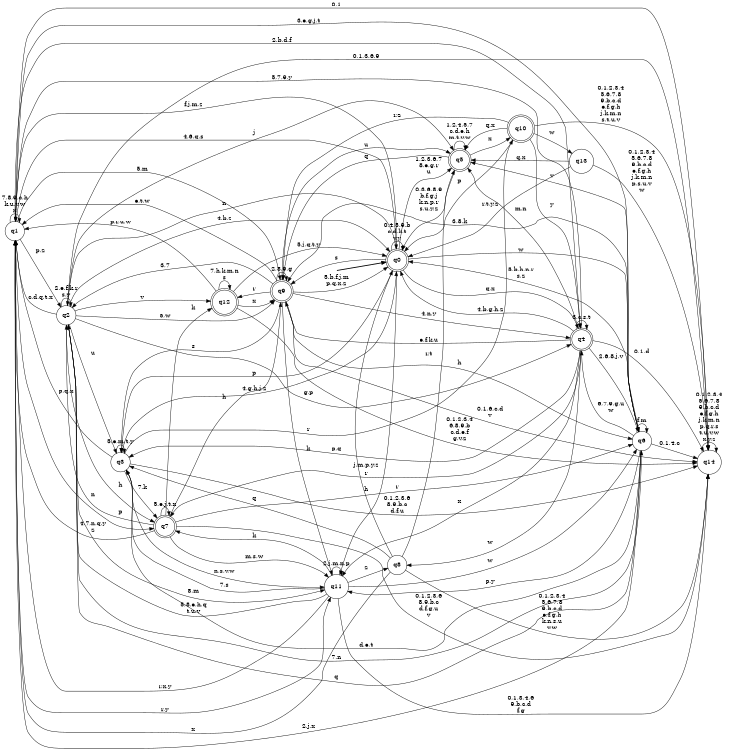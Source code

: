digraph BlueStar {
__start0 [style = invis, shape = none, label = "", width = 0, height = 0];

rankdir=LR;
size="8,5";

s0 [style="rounded,filled", color="black", fillcolor="white" shape="doublecircle", label="q0"];
s1 [style="filled", color="black", fillcolor="white" shape="circle", label="q1"];
s2 [style="filled", color="black", fillcolor="white" shape="circle", label="q2"];
s3 [style="filled", color="black", fillcolor="white" shape="circle", label="q3"];
s4 [style="rounded,filled", color="black", fillcolor="white" shape="doublecircle", label="q4"];
s5 [style="rounded,filled", color="black", fillcolor="white" shape="doublecircle", label="q5"];
s6 [style="filled", color="black", fillcolor="white" shape="circle", label="q6"];
s7 [style="rounded,filled", color="black", fillcolor="white" shape="doublecircle", label="q7"];
s8 [style="filled", color="black", fillcolor="white" shape="circle", label="q8"];
s9 [style="rounded,filled", color="black", fillcolor="white" shape="doublecircle", label="q9"];
s10 [style="rounded,filled", color="black", fillcolor="white" shape="doublecircle", label="q10"];
s11 [style="filled", color="black", fillcolor="white" shape="circle", label="q11"];
s12 [style="rounded,filled", color="black", fillcolor="white" shape="doublecircle", label="q12"];
s13 [style="filled", color="black", fillcolor="white" shape="circle", label="q13"];
s14 [style="filled", color="black", fillcolor="white" shape="circle", label="q14"];
subgraph cluster_main { 
	graph [pad=".75", ranksep="0.15", nodesep="0.15"];
	 style=invis; 
	__start0 -> s0 [penwidth=2];
}
s0 -> s0 [label="0,4,5,9,b\nc,d,k,t\nv,y"];
s0 -> s1 [label="f,j,m,z"];
s0 -> s2 [label="n"];
s0 -> s3 [label="p"];
s0 -> s4 [label="q,x"];
s0 -> s5 [label="1,2,3,6,7\n8,e,g,r\nu"];
s0 -> s6 [label="w"];
s0 -> s9 [label="s"];
s0 -> s11 [label="h"];
s1 -> s0 [label="4,6,q,s"];
s1 -> s1 [label="7,8,9,c,h\nk,u,v,w\nx"];
s1 -> s2 [label="p,z"];
s1 -> s4 [label="2,b,d,f"];
s1 -> s6 [label="3,e,g,j,t"];
s1 -> s7 [label="n"];
s1 -> s9 [label="5,m"];
s1 -> s11 [label="r,y"];
s1 -> s14 [label="0,1"];
s2 -> s0 [label="4,b,z"];
s2 -> s1 [label="c,d,q,t,x"];
s2 -> s2 [label="2,e,f,k,r\ns,y"];
s2 -> s3 [label="u"];
s2 -> s4 [label="g,p"];
s2 -> s5 [label="j"];
s2 -> s6 [label="7,n"];
s2 -> s7 [label="h"];
s2 -> s9 [label="5,w"];
s2 -> s11 [label="8,m"];
s2 -> s12 [label="v"];
s2 -> s14 [label="0,1,3,6,9"];
s3 -> s0 [label="4,g,h,j,z"];
s3 -> s1 [label="p,q,x"];
s3 -> s3 [label="5,e,m,t,y"];
s3 -> s7 [label="7,k"];
s3 -> s10 [label="r"];
s3 -> s11 [label="n,s,v,w"];
s3 -> s14 [label="0,1,2,3,6\n8,9,b,c\nd,f,u"];
s4 -> s0 [label="4,b,g,h,z"];
s4 -> s1 [label="5,7,9,y"];
s4 -> s3 [label="p,q"];
s4 -> s4 [label="3,c,s,t"];
s4 -> s5 [label="m,n"];
s4 -> s6 [label="2,6,8,j,v"];
s4 -> s7 [label="r"];
s4 -> s8 [label="w"];
s4 -> s9 [label="e,f,k,u"];
s4 -> s11 [label="x"];
s4 -> s14 [label="0,1,d"];
s5 -> s0 [label="0,3,6,8,9\nb,f,g,j\nk,n,p,r\ns,u,y,z"];
s5 -> s5 [label="1,2,4,5,7\nc,d,e,h\nm,t,v,w"];
s5 -> s9 [label="q"];
s5 -> s10 [label="x"];
s6 -> s0 [label="5,b,h,n,r\ns,z"];
s6 -> s1 [label="2,j,x"];
s6 -> s2 [label="q"];
s6 -> s3 [label="d,e,t"];
s6 -> s4 [label="6,7,9,g,u\nw"];
s6 -> s5 [label="v"];
s6 -> s6 [label="f,m"];
s6 -> s9 [label="3,8,k"];
s6 -> s11 [label="p,y"];
s6 -> s14 [label="0,1,4,c"];
s7 -> s1 [label="4,7,n,q,y\nz"];
s7 -> s2 [label="p"];
s7 -> s6 [label="r"];
s7 -> s7 [label="5,e,j,t,x"];
s7 -> s9 [label="h"];
s7 -> s11 [label="m,s,w"];
s7 -> s12 [label="k"];
s7 -> s14 [label="0,1,2,3,6\n8,9,b,c\nd,f,g,u\nv"];
s8 -> s0 [label="j,m,p,y,z"];
s8 -> s1 [label="x"];
s8 -> s3 [label="q"];
s8 -> s5 [label="r,t"];
s8 -> s14 [label="0,1,2,3,4\n5,6,7,8\n9,b,c,d\ne,f,g,h\nk,n,s,u\nv,w"];
s9 -> s0 [label="5,b,f,j,m\np,q,x,z"];
s9 -> s1 [label="e,t,w"];
s9 -> s2 [label="3,7"];
s9 -> s3 [label="s"];
s9 -> s4 [label="4,n,y"];
s9 -> s5 [label="u"];
s9 -> s6 [label="h"];
s9 -> s9 [label="2,8,9,g"];
s9 -> s11 [label="k"];
s9 -> s12 [label="r"];
s9 -> s14 [label="0,1,6,c,d\nv"];
s10 -> s0 [label="p"];
s10 -> s4 [label="y"];
s10 -> s5 [label="q,x"];
s10 -> s9 [label="r,z"];
s10 -> s13 [label="w"];
s10 -> s14 [label="0,1,2,3,4\n5,6,7,8\n9,b,c,d\ne,f,g,h\nj,k,m,n\ns,t,u,v"];
s11 -> s1 [label="r,x,y"];
s11 -> s2 [label="5,8,e,h,q\nt,u,v"];
s11 -> s3 [label="7,s"];
s11 -> s6 [label="w"];
s11 -> s7 [label="k"];
s11 -> s8 [label="z"];
s11 -> s11 [label="2,j,m,n,p"];
s11 -> s14 [label="0,1,3,4,6\n9,b,c,d\nf,g"];
s12 -> s0 [label="5,j,q,t,y"];
s12 -> s1 [label="p,r,u,w"];
s12 -> s9 [label="x"];
s12 -> s12 [label="7,h,k,m,n\ns"];
s12 -> s14 [label="0,1,2,3,4\n6,8,9,b\nc,d,e,f\ng,v,z"];
s13 -> s0 [label="r,t,y,z"];
s13 -> s5 [label="q,x"];
s13 -> s14 [label="0,1,2,3,4\n5,6,7,8\n9,b,c,d\ne,f,g,h\nj,k,m,n\np,s,u,v\nw"];
s14 -> s14 [label="0,1,2,3,4\n5,6,7,8\n9,b,c,d\ne,f,g,h\nj,k,m,n\np,q,r,s\nt,u,v,w\nx,y,z"];

}